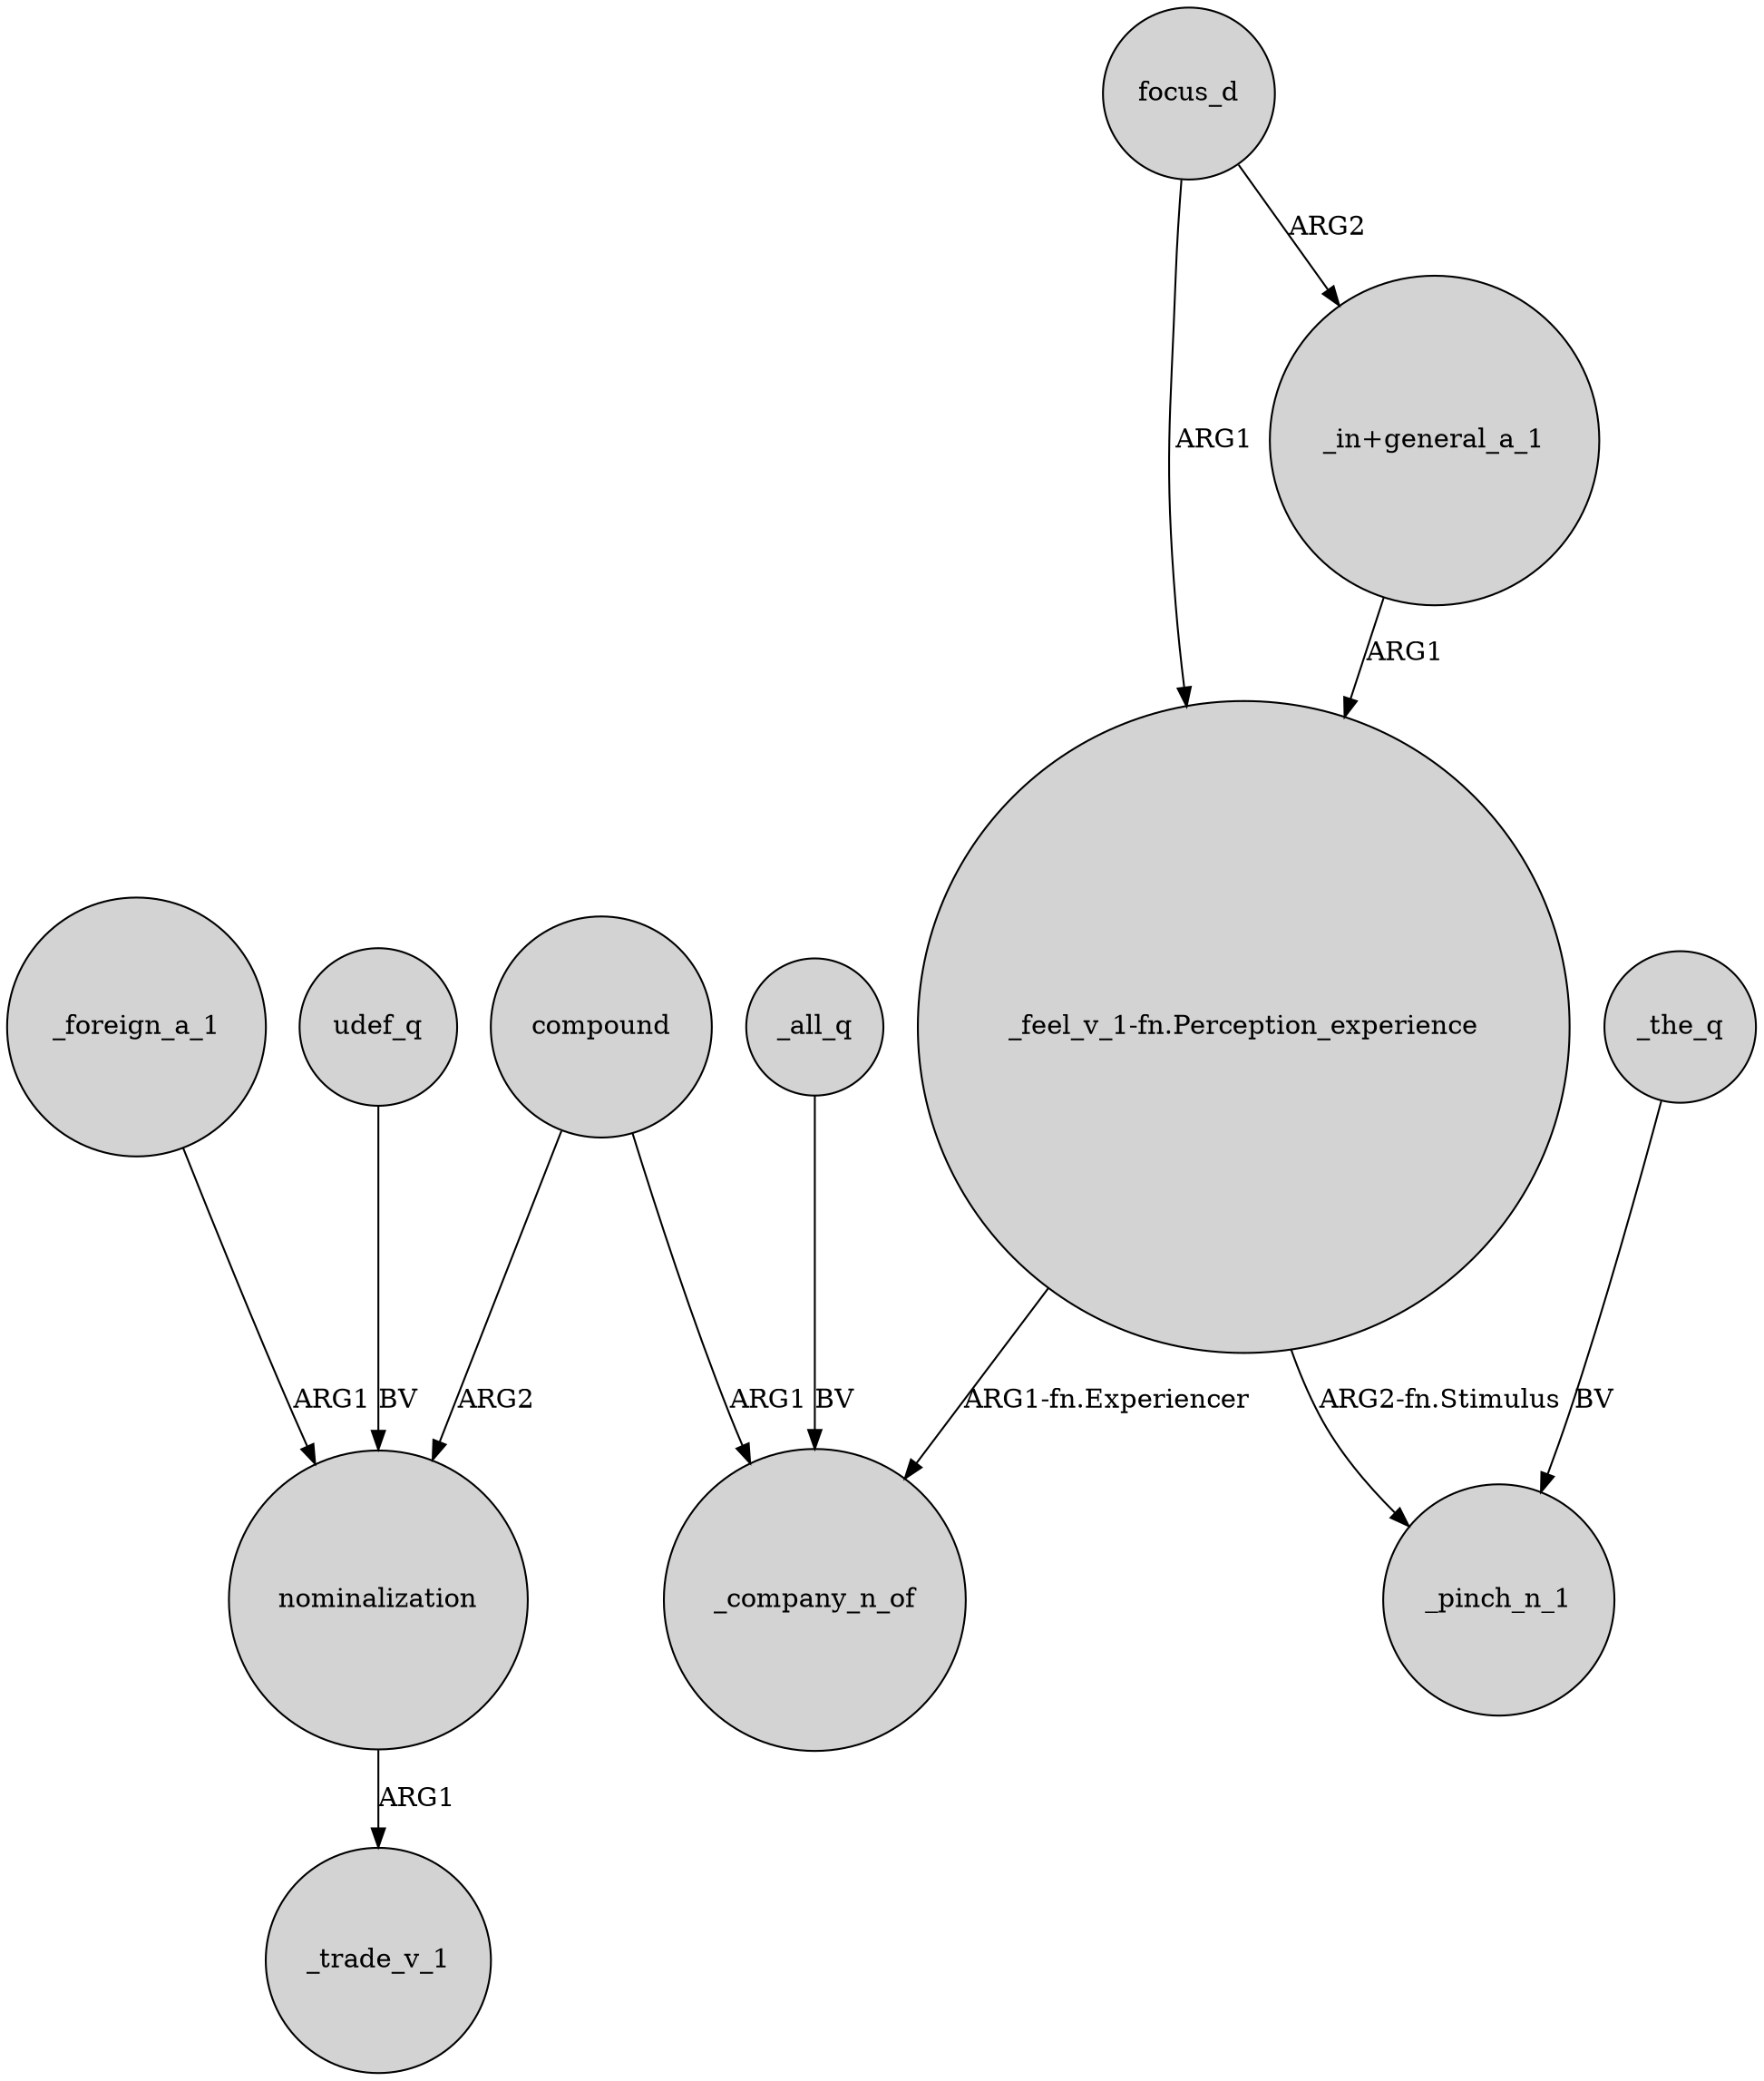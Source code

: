 digraph {
	node [shape=circle style=filled]
	_foreign_a_1 -> nominalization [label=ARG1]
	_the_q -> _pinch_n_1 [label=BV]
	focus_d -> "_in+general_a_1" [label=ARG2]
	"_feel_v_1-fn.Perception_experience" -> _company_n_of [label="ARG1-fn.Experiencer"]
	compound -> nominalization [label=ARG2]
	"_feel_v_1-fn.Perception_experience" -> _pinch_n_1 [label="ARG2-fn.Stimulus"]
	"_in+general_a_1" -> "_feel_v_1-fn.Perception_experience" [label=ARG1]
	focus_d -> "_feel_v_1-fn.Perception_experience" [label=ARG1]
	nominalization -> _trade_v_1 [label=ARG1]
	_all_q -> _company_n_of [label=BV]
	udef_q -> nominalization [label=BV]
	compound -> _company_n_of [label=ARG1]
}
